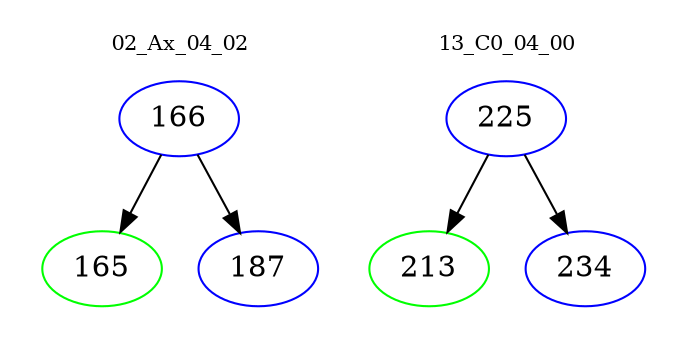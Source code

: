 digraph{
subgraph cluster_0 {
color = white
label = "02_Ax_04_02";
fontsize=10;
T0_166 [label="166", color="blue"]
T0_166 -> T0_165 [color="black"]
T0_165 [label="165", color="green"]
T0_166 -> T0_187 [color="black"]
T0_187 [label="187", color="blue"]
}
subgraph cluster_1 {
color = white
label = "13_C0_04_00";
fontsize=10;
T1_225 [label="225", color="blue"]
T1_225 -> T1_213 [color="black"]
T1_213 [label="213", color="green"]
T1_225 -> T1_234 [color="black"]
T1_234 [label="234", color="blue"]
}
}
